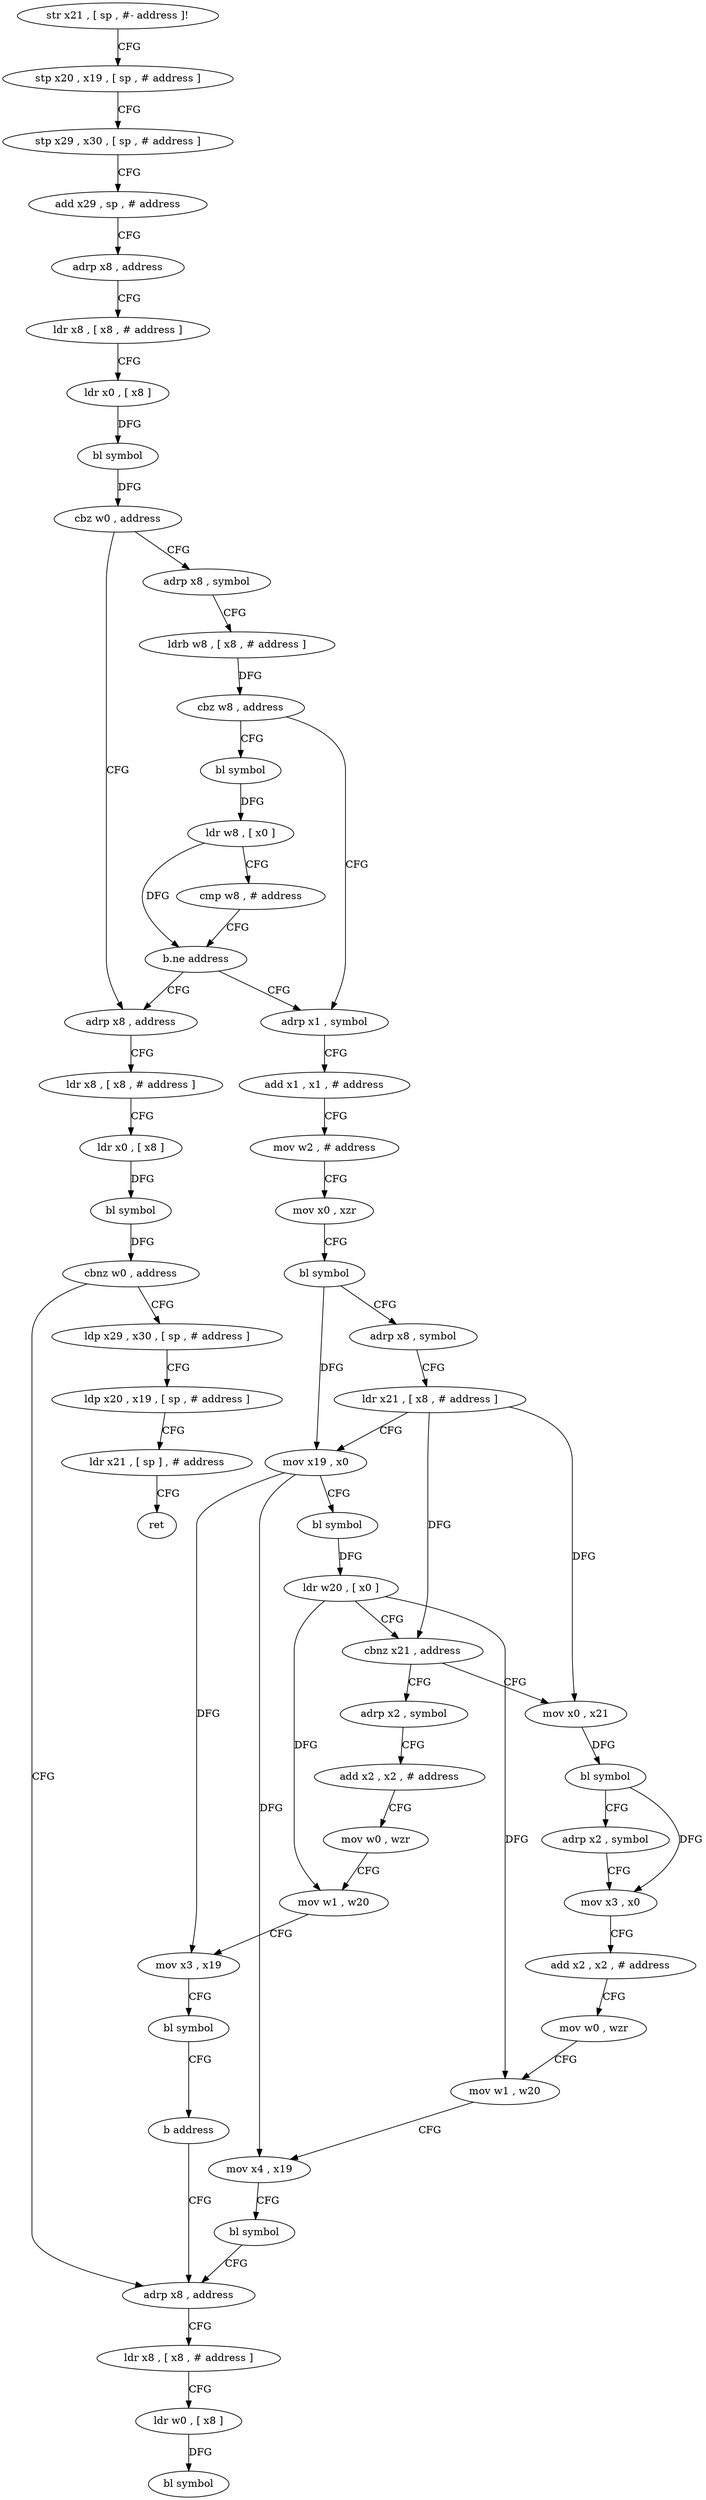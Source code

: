 digraph "func" {
"4217088" [label = "str x21 , [ sp , #- address ]!" ]
"4217092" [label = "stp x20 , x19 , [ sp , # address ]" ]
"4217096" [label = "stp x29 , x30 , [ sp , # address ]" ]
"4217100" [label = "add x29 , sp , # address" ]
"4217104" [label = "adrp x8 , address" ]
"4217108" [label = "ldr x8 , [ x8 , # address ]" ]
"4217112" [label = "ldr x0 , [ x8 ]" ]
"4217116" [label = "bl symbol" ]
"4217120" [label = "cbz w0 , address" ]
"4217152" [label = "adrp x8 , address" ]
"4217124" [label = "adrp x8 , symbol" ]
"4217156" [label = "ldr x8 , [ x8 , # address ]" ]
"4217160" [label = "ldr x0 , [ x8 ]" ]
"4217164" [label = "bl symbol" ]
"4217168" [label = "cbnz w0 , address" ]
"4217296" [label = "adrp x8 , address" ]
"4217172" [label = "ldp x29 , x30 , [ sp , # address ]" ]
"4217128" [label = "ldrb w8 , [ x8 , # address ]" ]
"4217132" [label = "cbz w8 , address" ]
"4217188" [label = "adrp x1 , symbol" ]
"4217136" [label = "bl symbol" ]
"4217300" [label = "ldr x8 , [ x8 , # address ]" ]
"4217304" [label = "ldr w0 , [ x8 ]" ]
"4217308" [label = "bl symbol" ]
"4217176" [label = "ldp x20 , x19 , [ sp , # address ]" ]
"4217180" [label = "ldr x21 , [ sp ] , # address" ]
"4217184" [label = "ret" ]
"4217192" [label = "add x1 , x1 , # address" ]
"4217196" [label = "mov w2 , # address" ]
"4217200" [label = "mov x0 , xzr" ]
"4217204" [label = "bl symbol" ]
"4217208" [label = "adrp x8 , symbol" ]
"4217212" [label = "ldr x21 , [ x8 , # address ]" ]
"4217216" [label = "mov x19 , x0" ]
"4217220" [label = "bl symbol" ]
"4217224" [label = "ldr w20 , [ x0 ]" ]
"4217228" [label = "cbnz x21 , address" ]
"4217260" [label = "mov x0 , x21" ]
"4217232" [label = "adrp x2 , symbol" ]
"4217140" [label = "ldr w8 , [ x0 ]" ]
"4217144" [label = "cmp w8 , # address" ]
"4217148" [label = "b.ne address" ]
"4217264" [label = "bl symbol" ]
"4217268" [label = "adrp x2 , symbol" ]
"4217272" [label = "mov x3 , x0" ]
"4217276" [label = "add x2 , x2 , # address" ]
"4217280" [label = "mov w0 , wzr" ]
"4217284" [label = "mov w1 , w20" ]
"4217288" [label = "mov x4 , x19" ]
"4217292" [label = "bl symbol" ]
"4217236" [label = "add x2 , x2 , # address" ]
"4217240" [label = "mov w0 , wzr" ]
"4217244" [label = "mov w1 , w20" ]
"4217248" [label = "mov x3 , x19" ]
"4217252" [label = "bl symbol" ]
"4217256" [label = "b address" ]
"4217088" -> "4217092" [ label = "CFG" ]
"4217092" -> "4217096" [ label = "CFG" ]
"4217096" -> "4217100" [ label = "CFG" ]
"4217100" -> "4217104" [ label = "CFG" ]
"4217104" -> "4217108" [ label = "CFG" ]
"4217108" -> "4217112" [ label = "CFG" ]
"4217112" -> "4217116" [ label = "DFG" ]
"4217116" -> "4217120" [ label = "DFG" ]
"4217120" -> "4217152" [ label = "CFG" ]
"4217120" -> "4217124" [ label = "CFG" ]
"4217152" -> "4217156" [ label = "CFG" ]
"4217124" -> "4217128" [ label = "CFG" ]
"4217156" -> "4217160" [ label = "CFG" ]
"4217160" -> "4217164" [ label = "DFG" ]
"4217164" -> "4217168" [ label = "DFG" ]
"4217168" -> "4217296" [ label = "CFG" ]
"4217168" -> "4217172" [ label = "CFG" ]
"4217296" -> "4217300" [ label = "CFG" ]
"4217172" -> "4217176" [ label = "CFG" ]
"4217128" -> "4217132" [ label = "DFG" ]
"4217132" -> "4217188" [ label = "CFG" ]
"4217132" -> "4217136" [ label = "CFG" ]
"4217188" -> "4217192" [ label = "CFG" ]
"4217136" -> "4217140" [ label = "DFG" ]
"4217300" -> "4217304" [ label = "CFG" ]
"4217304" -> "4217308" [ label = "DFG" ]
"4217176" -> "4217180" [ label = "CFG" ]
"4217180" -> "4217184" [ label = "CFG" ]
"4217192" -> "4217196" [ label = "CFG" ]
"4217196" -> "4217200" [ label = "CFG" ]
"4217200" -> "4217204" [ label = "CFG" ]
"4217204" -> "4217208" [ label = "CFG" ]
"4217204" -> "4217216" [ label = "DFG" ]
"4217208" -> "4217212" [ label = "CFG" ]
"4217212" -> "4217216" [ label = "CFG" ]
"4217212" -> "4217228" [ label = "DFG" ]
"4217212" -> "4217260" [ label = "DFG" ]
"4217216" -> "4217220" [ label = "CFG" ]
"4217216" -> "4217288" [ label = "DFG" ]
"4217216" -> "4217248" [ label = "DFG" ]
"4217220" -> "4217224" [ label = "DFG" ]
"4217224" -> "4217228" [ label = "CFG" ]
"4217224" -> "4217284" [ label = "DFG" ]
"4217224" -> "4217244" [ label = "DFG" ]
"4217228" -> "4217260" [ label = "CFG" ]
"4217228" -> "4217232" [ label = "CFG" ]
"4217260" -> "4217264" [ label = "DFG" ]
"4217232" -> "4217236" [ label = "CFG" ]
"4217140" -> "4217144" [ label = "CFG" ]
"4217140" -> "4217148" [ label = "DFG" ]
"4217144" -> "4217148" [ label = "CFG" ]
"4217148" -> "4217188" [ label = "CFG" ]
"4217148" -> "4217152" [ label = "CFG" ]
"4217264" -> "4217268" [ label = "CFG" ]
"4217264" -> "4217272" [ label = "DFG" ]
"4217268" -> "4217272" [ label = "CFG" ]
"4217272" -> "4217276" [ label = "CFG" ]
"4217276" -> "4217280" [ label = "CFG" ]
"4217280" -> "4217284" [ label = "CFG" ]
"4217284" -> "4217288" [ label = "CFG" ]
"4217288" -> "4217292" [ label = "CFG" ]
"4217292" -> "4217296" [ label = "CFG" ]
"4217236" -> "4217240" [ label = "CFG" ]
"4217240" -> "4217244" [ label = "CFG" ]
"4217244" -> "4217248" [ label = "CFG" ]
"4217248" -> "4217252" [ label = "CFG" ]
"4217252" -> "4217256" [ label = "CFG" ]
"4217256" -> "4217296" [ label = "CFG" ]
}
